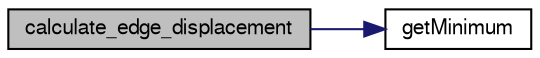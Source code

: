 digraph "calculate_edge_displacement"
{
  edge [fontname="FreeSans",fontsize="10",labelfontname="FreeSans",labelfontsize="10"];
  node [fontname="FreeSans",fontsize="10",shape=record];
  rankdir="LR";
  Node1 [label="calculate_edge_displacement",height=0.2,width=0.4,color="black", fillcolor="grey75", style="filled", fontcolor="black"];
  Node1 -> Node2 [color="midnightblue",fontsize="10",style="solid",fontname="FreeSans"];
  Node2 [label="getMinimum",height=0.2,width=0.4,color="black", fillcolor="white", style="filled",URL="$edge__flow_8c.html#a24125fbc0c941963c0e3a2ab55a97e6e",tooltip="Calculate minimum of an array. "];
}
